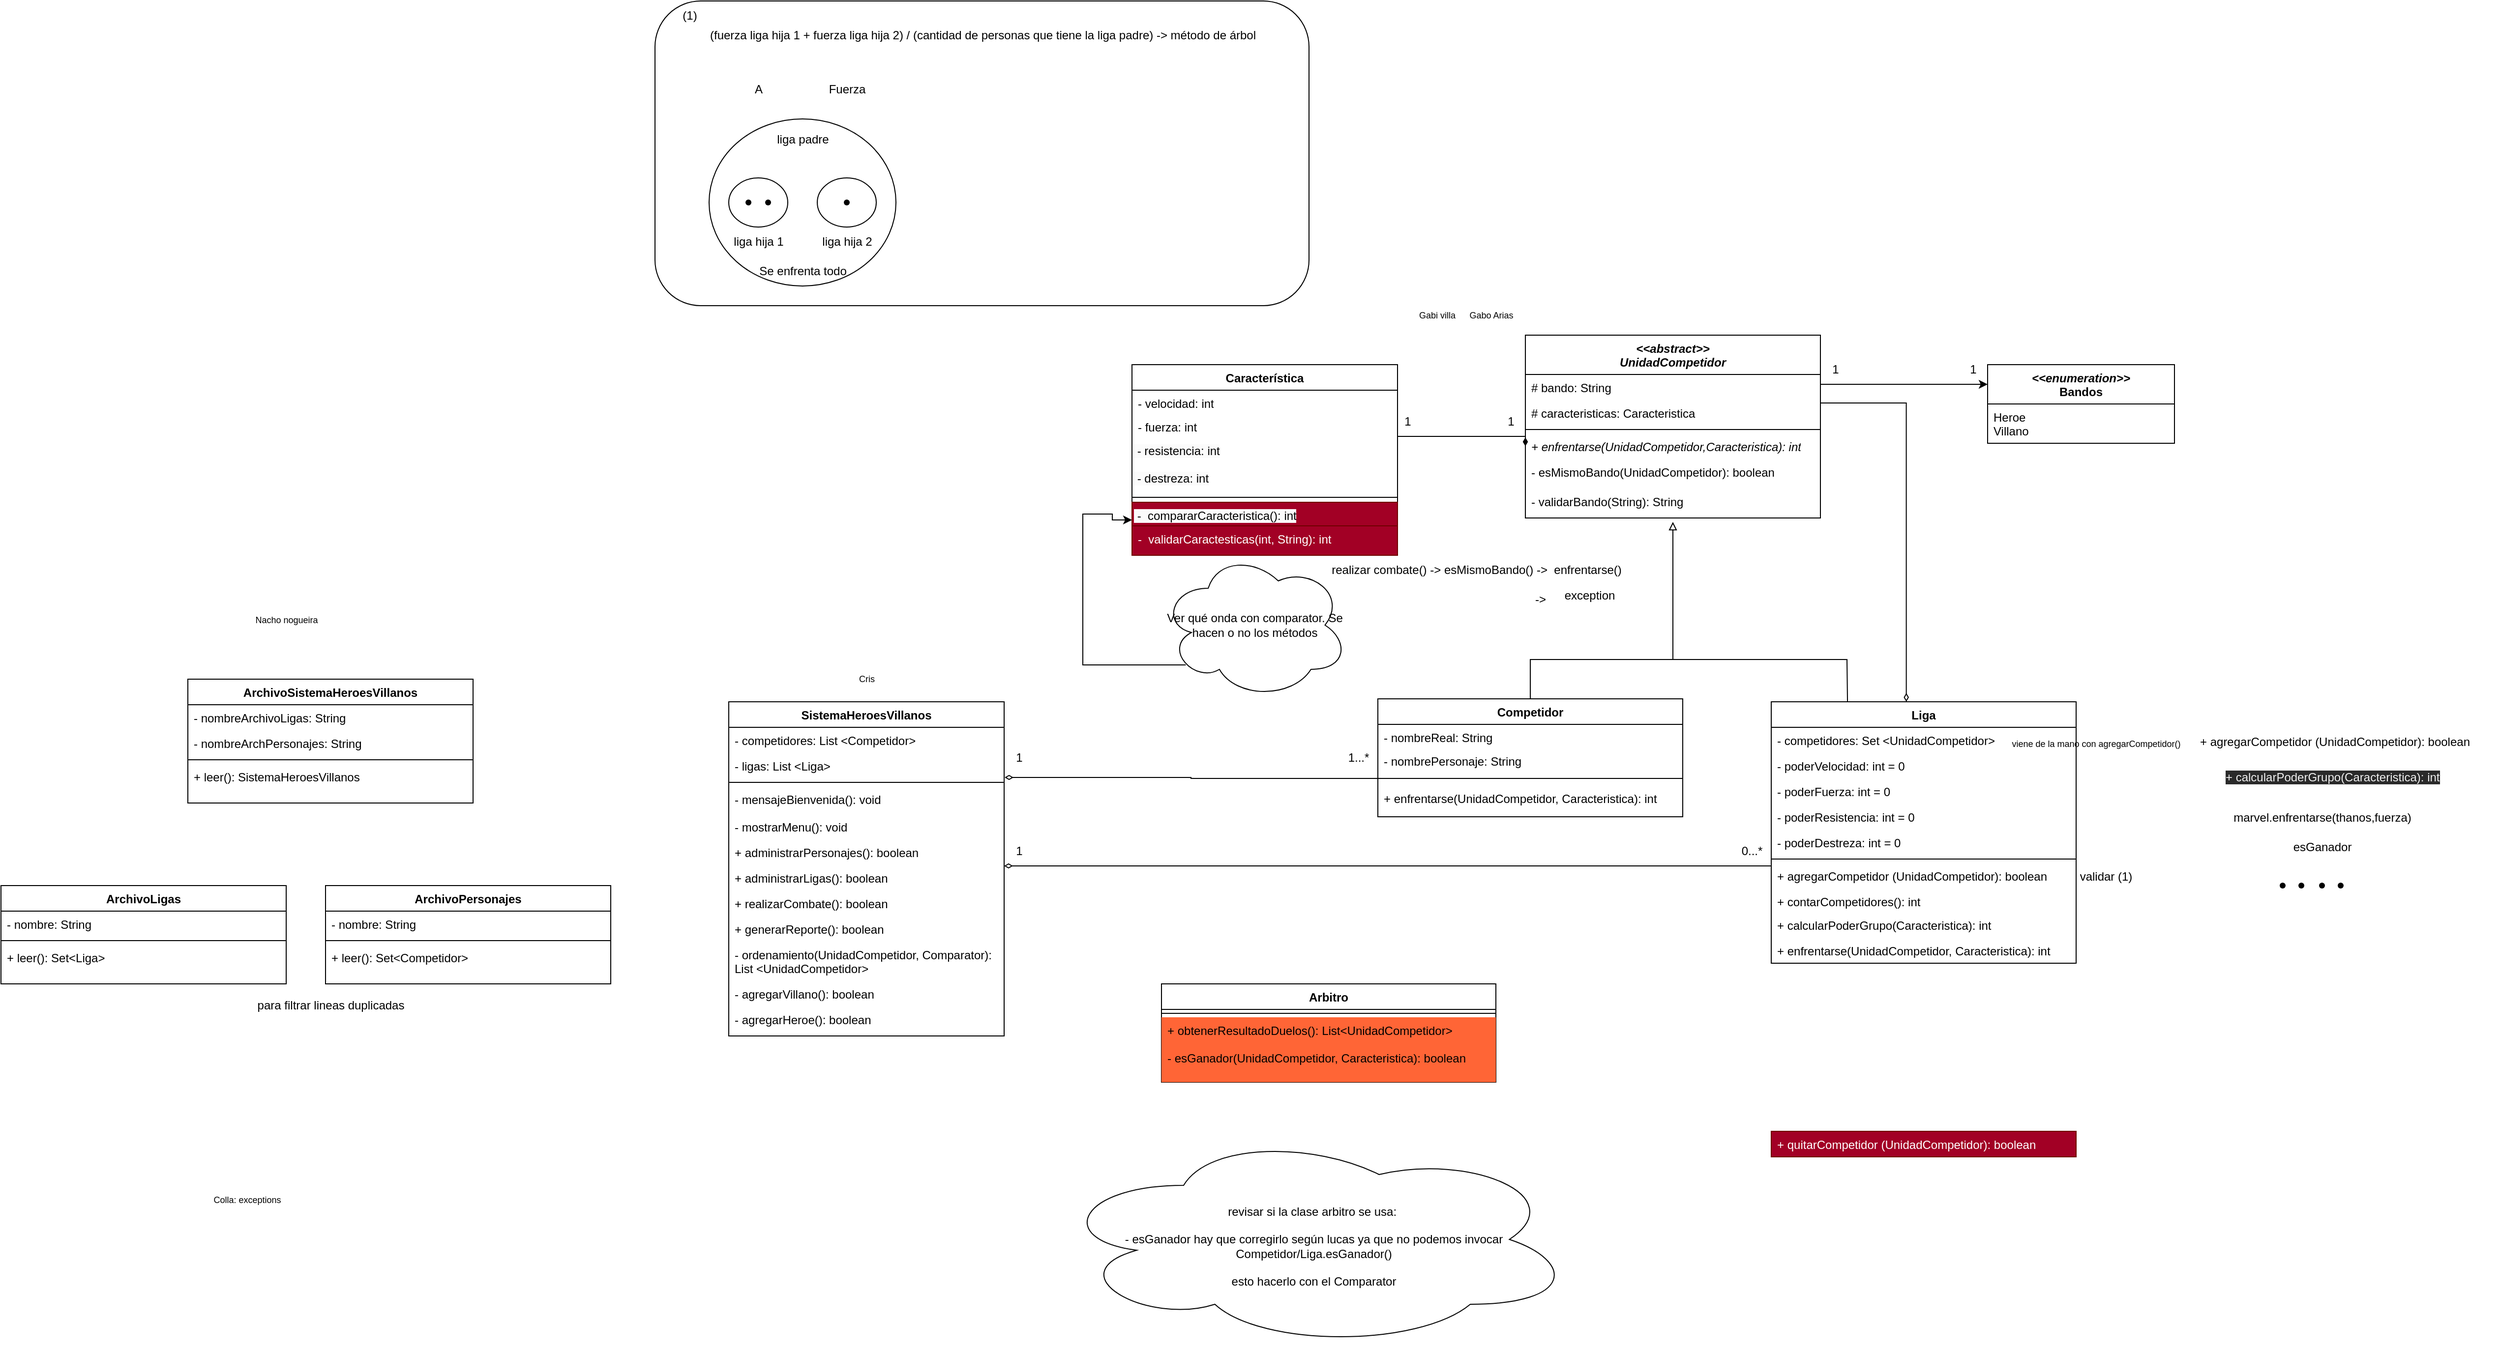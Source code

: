 <mxfile version="22.0.6" type="device">
  <diagram name="Page-1" id="vqeGl7__MS6L4NNuizfv">
    <mxGraphModel dx="4352" dy="1988" grid="1" gridSize="10" guides="1" tooltips="1" connect="1" arrows="1" fold="1" page="1" pageScale="1" pageWidth="850" pageHeight="1100" math="0" shadow="0">
      <root>
        <mxCell id="0" />
        <mxCell id="1" parent="0" />
        <mxCell id="6iUq0RLo29yA2gXEmjWx-30" value="" style="rounded=1;whiteSpace=wrap;html=1;" parent="1" vertex="1">
          <mxGeometry x="-675" y="-390" width="665" height="310" as="geometry" />
        </mxCell>
        <mxCell id="stxOI4bzDLG80uCZGU0x-5" value="&lt;i&gt;&amp;lt;&amp;lt;abstract&amp;gt;&amp;gt;&lt;br&gt;UnidadCompetidor&lt;/i&gt;" style="swimlane;fontStyle=1;align=center;verticalAlign=top;childLayout=stackLayout;horizontal=1;startSize=40;horizontalStack=0;resizeParent=1;resizeParentMax=0;resizeLast=0;collapsible=1;marginBottom=0;whiteSpace=wrap;html=1;" parent="1" vertex="1">
          <mxGeometry x="210" y="-50" width="300" height="186" as="geometry" />
        </mxCell>
        <mxCell id="AcUW_i01gj4ODNEYfbEC-1" value="# bando: String" style="text;strokeColor=none;fillColor=none;align=left;verticalAlign=top;spacingLeft=4;spacingRight=4;overflow=hidden;rotatable=0;points=[[0,0.5],[1,0.5]];portConstraint=eastwest;whiteSpace=wrap;html=1;" vertex="1" parent="stxOI4bzDLG80uCZGU0x-5">
          <mxGeometry y="40" width="300" height="26" as="geometry" />
        </mxCell>
        <mxCell id="llh7_zKv0ECWSXMCoc-f-8" value="# caracteristicas: Caracteristica" style="text;strokeColor=none;fillColor=none;align=left;verticalAlign=top;spacingLeft=4;spacingRight=4;overflow=hidden;rotatable=0;points=[[0,0.5],[1,0.5]];portConstraint=eastwest;whiteSpace=wrap;html=1;" parent="stxOI4bzDLG80uCZGU0x-5" vertex="1">
          <mxGeometry y="66" width="300" height="26" as="geometry" />
        </mxCell>
        <mxCell id="stxOI4bzDLG80uCZGU0x-8" value="" style="line;strokeWidth=1;fillColor=none;align=left;verticalAlign=middle;spacingTop=-1;spacingLeft=3;spacingRight=3;rotatable=0;labelPosition=right;points=[];portConstraint=eastwest;strokeColor=inherit;" parent="stxOI4bzDLG80uCZGU0x-5" vertex="1">
          <mxGeometry y="92" width="300" height="8" as="geometry" />
        </mxCell>
        <mxCell id="stxOI4bzDLG80uCZGU0x-10" value="&lt;i&gt;+ enfrentarse(UnidadCompetidor,Caracteristica): int&lt;/i&gt;" style="text;strokeColor=none;fillColor=none;align=left;verticalAlign=top;spacingLeft=4;spacingRight=4;overflow=hidden;rotatable=0;points=[[0,0.5],[1,0.5]];portConstraint=eastwest;whiteSpace=wrap;html=1;" parent="stxOI4bzDLG80uCZGU0x-5" vertex="1">
          <mxGeometry y="100" width="300" height="26" as="geometry" />
        </mxCell>
        <mxCell id="llh7_zKv0ECWSXMCoc-f-4" value="- esMismoBando(UnidadCompetidor): boolean" style="text;strokeColor=none;fillColor=none;align=left;verticalAlign=top;spacingLeft=4;spacingRight=4;overflow=hidden;rotatable=0;points=[[0,0.5],[1,0.5]];portConstraint=eastwest;whiteSpace=wrap;html=1;" parent="stxOI4bzDLG80uCZGU0x-5" vertex="1">
          <mxGeometry y="126" width="300" height="30" as="geometry" />
        </mxCell>
        <mxCell id="AcUW_i01gj4ODNEYfbEC-2" value="- validarBando(String): String" style="text;strokeColor=none;fillColor=none;align=left;verticalAlign=top;spacingLeft=4;spacingRight=4;overflow=hidden;rotatable=0;points=[[0,0.5],[1,0.5]];portConstraint=eastwest;whiteSpace=wrap;html=1;" vertex="1" parent="stxOI4bzDLG80uCZGU0x-5">
          <mxGeometry y="156" width="300" height="30" as="geometry" />
        </mxCell>
        <mxCell id="stxOI4bzDLG80uCZGU0x-12" style="edgeStyle=orthogonalEdgeStyle;rounded=0;orthogonalLoop=1;jettySize=auto;html=1;entryX=1;entryY=0.5;entryDx=0;entryDy=0;endArrow=none;endFill=0;startArrow=diamondThin;startFill=0;exitX=0.443;exitY=0;exitDx=0;exitDy=0;exitPerimeter=0;" parent="1" source="stxOI4bzDLG80uCZGU0x-13" edge="1">
          <mxGeometry relative="1" as="geometry">
            <mxPoint x="530.034" y="437.1" as="sourcePoint" />
            <mxPoint x="510" y="19.0" as="targetPoint" />
            <Array as="points">
              <mxPoint x="597" y="19" />
            </Array>
          </mxGeometry>
        </mxCell>
        <mxCell id="stxOI4bzDLG80uCZGU0x-13" value="Liga" style="swimlane;fontStyle=1;align=center;verticalAlign=top;childLayout=stackLayout;horizontal=1;startSize=26;horizontalStack=0;resizeParent=1;resizeParentMax=0;resizeLast=0;collapsible=1;marginBottom=0;whiteSpace=wrap;html=1;" parent="1" vertex="1">
          <mxGeometry x="460" y="323" width="310" height="266" as="geometry" />
        </mxCell>
        <mxCell id="stxOI4bzDLG80uCZGU0x-14" value="- competidores: Set &amp;lt;UnidadCompetidor&amp;gt;&amp;nbsp;" style="text;strokeColor=none;fillColor=none;align=left;verticalAlign=top;spacingLeft=4;spacingRight=4;overflow=hidden;rotatable=0;points=[[0,0.5],[1,0.5]];portConstraint=eastwest;whiteSpace=wrap;html=1;" parent="stxOI4bzDLG80uCZGU0x-13" vertex="1">
          <mxGeometry y="26" width="310" height="26" as="geometry" />
        </mxCell>
        <mxCell id="stxOI4bzDLG80uCZGU0x-55" value="- poderVelocidad: int = 0" style="text;strokeColor=none;fillColor=none;align=left;verticalAlign=top;spacingLeft=4;spacingRight=4;overflow=hidden;rotatable=0;points=[[0,0.5],[1,0.5]];portConstraint=eastwest;whiteSpace=wrap;html=1;" parent="stxOI4bzDLG80uCZGU0x-13" vertex="1">
          <mxGeometry y="52" width="310" height="26" as="geometry" />
        </mxCell>
        <mxCell id="b7jHJYOFLMWEE6eawsv5-14" value="- poderFuerza: int = 0" style="text;strokeColor=none;fillColor=none;align=left;verticalAlign=top;spacingLeft=4;spacingRight=4;overflow=hidden;rotatable=0;points=[[0,0.5],[1,0.5]];portConstraint=eastwest;whiteSpace=wrap;html=1;" parent="stxOI4bzDLG80uCZGU0x-13" vertex="1">
          <mxGeometry y="78" width="310" height="26" as="geometry" />
        </mxCell>
        <mxCell id="b7jHJYOFLMWEE6eawsv5-15" value="- poderResistencia: int = 0" style="text;strokeColor=none;fillColor=none;align=left;verticalAlign=top;spacingLeft=4;spacingRight=4;overflow=hidden;rotatable=0;points=[[0,0.5],[1,0.5]];portConstraint=eastwest;whiteSpace=wrap;html=1;" parent="stxOI4bzDLG80uCZGU0x-13" vertex="1">
          <mxGeometry y="104" width="310" height="26" as="geometry" />
        </mxCell>
        <mxCell id="b7jHJYOFLMWEE6eawsv5-16" value="- poderDestreza: int = 0" style="text;strokeColor=none;fillColor=none;align=left;verticalAlign=top;spacingLeft=4;spacingRight=4;overflow=hidden;rotatable=0;points=[[0,0.5],[1,0.5]];portConstraint=eastwest;whiteSpace=wrap;html=1;" parent="stxOI4bzDLG80uCZGU0x-13" vertex="1">
          <mxGeometry y="130" width="310" height="26" as="geometry" />
        </mxCell>
        <mxCell id="stxOI4bzDLG80uCZGU0x-15" value="" style="line;strokeWidth=1;fillColor=none;align=left;verticalAlign=middle;spacingTop=-1;spacingLeft=3;spacingRight=3;rotatable=0;labelPosition=right;points=[];portConstraint=eastwest;strokeColor=inherit;" parent="stxOI4bzDLG80uCZGU0x-13" vertex="1">
          <mxGeometry y="156" width="310" height="8" as="geometry" />
        </mxCell>
        <mxCell id="b7jHJYOFLMWEE6eawsv5-22" value="+ agregarCompetidor (UnidadCompetidor): boolean" style="text;strokeColor=none;fillColor=none;align=left;verticalAlign=top;spacingLeft=4;spacingRight=4;overflow=hidden;rotatable=0;points=[[0,0.5],[1,0.5]];portConstraint=eastwest;whiteSpace=wrap;html=1;" parent="stxOI4bzDLG80uCZGU0x-13" vertex="1">
          <mxGeometry y="164" width="310" height="26" as="geometry" />
        </mxCell>
        <mxCell id="6iUq0RLo29yA2gXEmjWx-31" value="+ contarCompetidores(): int" style="text;strokeColor=none;fillColor=none;align=left;verticalAlign=top;spacingLeft=4;spacingRight=4;overflow=hidden;rotatable=0;points=[[0,0.5],[1,0.5]];portConstraint=eastwest;whiteSpace=wrap;html=1;" parent="stxOI4bzDLG80uCZGU0x-13" vertex="1">
          <mxGeometry y="190" width="310" height="24" as="geometry" />
        </mxCell>
        <mxCell id="stxOI4bzDLG80uCZGU0x-54" value="+ calcularPoderGrupo(Caracteristica): int" style="text;strokeColor=none;fillColor=none;align=left;verticalAlign=top;spacingLeft=4;spacingRight=4;overflow=hidden;rotatable=0;points=[[0,0.5],[1,0.5]];portConstraint=eastwest;whiteSpace=wrap;html=1;" parent="stxOI4bzDLG80uCZGU0x-13" vertex="1">
          <mxGeometry y="214" width="310" height="26" as="geometry" />
        </mxCell>
        <mxCell id="stxOI4bzDLG80uCZGU0x-16" value="+ enfrentarse(UnidadCompetidor, Caracteristica): int" style="text;strokeColor=none;fillColor=none;align=left;verticalAlign=top;spacingLeft=4;spacingRight=4;overflow=hidden;rotatable=0;points=[[0,0.5],[1,0.5]];portConstraint=eastwest;whiteSpace=wrap;html=1;" parent="stxOI4bzDLG80uCZGU0x-13" vertex="1">
          <mxGeometry y="240" width="310" height="26" as="geometry" />
        </mxCell>
        <mxCell id="b7jHJYOFLMWEE6eawsv5-19" style="edgeStyle=orthogonalEdgeStyle;rounded=0;orthogonalLoop=1;jettySize=auto;html=1;endArrow=none;endFill=0;" parent="1" source="stxOI4bzDLG80uCZGU0x-29" edge="1">
          <mxGeometry relative="1" as="geometry">
            <mxPoint x="360" y="280" as="targetPoint" />
            <Array as="points">
              <mxPoint x="215" y="280" />
            </Array>
          </mxGeometry>
        </mxCell>
        <mxCell id="stxOI4bzDLG80uCZGU0x-29" value="Competidor" style="swimlane;fontStyle=1;align=center;verticalAlign=top;childLayout=stackLayout;horizontal=1;startSize=26;horizontalStack=0;resizeParent=1;resizeParentMax=0;resizeLast=0;collapsible=1;marginBottom=0;whiteSpace=wrap;html=1;" parent="1" vertex="1">
          <mxGeometry x="60" y="320" width="310" height="120" as="geometry" />
        </mxCell>
        <mxCell id="stxOI4bzDLG80uCZGU0x-6" value="- nombreReal: String" style="text;strokeColor=none;fillColor=none;align=left;verticalAlign=top;spacingLeft=4;spacingRight=4;overflow=hidden;rotatable=0;points=[[0,0.5],[1,0.5]];portConstraint=eastwest;whiteSpace=wrap;html=1;" parent="stxOI4bzDLG80uCZGU0x-29" vertex="1">
          <mxGeometry y="26" width="310" height="24" as="geometry" />
        </mxCell>
        <mxCell id="b7jHJYOFLMWEE6eawsv5-17" value="- nombrePersonaje: String" style="text;strokeColor=none;fillColor=none;align=left;verticalAlign=top;spacingLeft=4;spacingRight=4;overflow=hidden;rotatable=0;points=[[0,0.5],[1,0.5]];portConstraint=eastwest;whiteSpace=wrap;html=1;" parent="stxOI4bzDLG80uCZGU0x-29" vertex="1">
          <mxGeometry y="50" width="310" height="24" as="geometry" />
        </mxCell>
        <mxCell id="stxOI4bzDLG80uCZGU0x-31" value="" style="line;strokeWidth=1;fillColor=none;align=left;verticalAlign=middle;spacingTop=-1;spacingLeft=3;spacingRight=3;rotatable=0;labelPosition=right;points=[];portConstraint=eastwest;strokeColor=inherit;" parent="stxOI4bzDLG80uCZGU0x-29" vertex="1">
          <mxGeometry y="74" width="310" height="14" as="geometry" />
        </mxCell>
        <mxCell id="stxOI4bzDLG80uCZGU0x-32" value="+ enfrentarse(UnidadCompetidor, Caracteristica): int" style="text;strokeColor=none;fillColor=none;align=left;verticalAlign=top;spacingLeft=4;spacingRight=4;overflow=hidden;rotatable=0;points=[[0,0.5],[1,0.5]];portConstraint=eastwest;whiteSpace=wrap;html=1;" parent="stxOI4bzDLG80uCZGU0x-29" vertex="1">
          <mxGeometry y="88" width="310" height="32" as="geometry" />
        </mxCell>
        <mxCell id="stxOI4bzDLG80uCZGU0x-33" style="edgeStyle=orthogonalEdgeStyle;rounded=0;orthogonalLoop=1;jettySize=auto;html=1;endArrow=block;endFill=0;exitX=0.25;exitY=0;exitDx=0;exitDy=0;" parent="1" source="stxOI4bzDLG80uCZGU0x-13" edge="1">
          <mxGeometry relative="1" as="geometry">
            <mxPoint x="485" y="319.01" as="sourcePoint" />
            <mxPoint x="360" y="140" as="targetPoint" />
            <Array as="points">
              <mxPoint x="537" y="320" />
              <mxPoint x="537" y="280" />
              <mxPoint x="359" y="280" />
            </Array>
          </mxGeometry>
        </mxCell>
        <mxCell id="stxOI4bzDLG80uCZGU0x-60" style="edgeStyle=orthogonalEdgeStyle;rounded=0;orthogonalLoop=1;jettySize=auto;html=1;endArrow=diamondThin;endFill=1;exitX=1;exitY=0;exitDx=0;exitDy=0;entryX=0;entryY=0.5;entryDx=0;entryDy=0;" parent="1" source="llh7_zKv0ECWSXMCoc-f-53" target="stxOI4bzDLG80uCZGU0x-10" edge="1">
          <mxGeometry relative="1" as="geometry">
            <mxPoint x="210" y="100" as="targetPoint" />
            <Array as="points">
              <mxPoint x="80" y="53" />
            </Array>
          </mxGeometry>
        </mxCell>
        <mxCell id="stxOI4bzDLG80uCZGU0x-56" value="Característica" style="swimlane;fontStyle=1;align=center;verticalAlign=top;childLayout=stackLayout;horizontal=1;startSize=26;horizontalStack=0;resizeParent=1;resizeParentMax=0;resizeLast=0;collapsible=1;marginBottom=0;whiteSpace=wrap;html=1;" parent="1" vertex="1">
          <mxGeometry x="-190" y="-20" width="270" height="194" as="geometry" />
        </mxCell>
        <mxCell id="llh7_zKv0ECWSXMCoc-f-51" value="&lt;div&gt;- velocidad: int&lt;br&gt;&lt;/div&gt;" style="text;strokeColor=none;fillColor=none;align=left;verticalAlign=top;spacingLeft=4;spacingRight=4;overflow=hidden;rotatable=0;points=[[0,0.5],[1,0.5]];portConstraint=eastwest;whiteSpace=wrap;html=1;" parent="stxOI4bzDLG80uCZGU0x-56" vertex="1">
          <mxGeometry y="26" width="270" height="24" as="geometry" />
        </mxCell>
        <mxCell id="llh7_zKv0ECWSXMCoc-f-52" value="&lt;div&gt;- fuerza: int&lt;br&gt;&lt;/div&gt;" style="text;strokeColor=none;fillColor=none;align=left;verticalAlign=top;spacingLeft=4;spacingRight=4;overflow=hidden;rotatable=0;points=[[0,0.5],[1,0.5]];portConstraint=eastwest;whiteSpace=wrap;html=1;" parent="stxOI4bzDLG80uCZGU0x-56" vertex="1">
          <mxGeometry y="50" width="270" height="24" as="geometry" />
        </mxCell>
        <mxCell id="llh7_zKv0ECWSXMCoc-f-53" value="&lt;span style=&quot;color: rgb(0, 0, 0); font-family: Helvetica; font-size: 12px; font-style: normal; font-variant-ligatures: normal; font-variant-caps: normal; font-weight: 400; letter-spacing: normal; orphans: 2; text-align: left; text-indent: 0px; text-transform: none; widows: 2; word-spacing: 0px; -webkit-text-stroke-width: 0px; background-color: rgb(251, 251, 251); text-decoration-thickness: initial; text-decoration-style: initial; text-decoration-color: initial; float: none; display: inline !important;&quot;&gt;&amp;nbsp;- resistencia: int&lt;/span&gt;" style="text;whiteSpace=wrap;html=1;" parent="stxOI4bzDLG80uCZGU0x-56" vertex="1">
          <mxGeometry y="74" width="270" height="28" as="geometry" />
        </mxCell>
        <mxCell id="llh7_zKv0ECWSXMCoc-f-54" value="&lt;span style=&quot;color: rgb(0, 0, 0); font-family: Helvetica; font-size: 12px; font-style: normal; font-variant-ligatures: normal; font-variant-caps: normal; font-weight: 400; letter-spacing: normal; orphans: 2; text-align: left; text-indent: 0px; text-transform: none; widows: 2; word-spacing: 0px; -webkit-text-stroke-width: 0px; background-color: rgb(251, 251, 251); text-decoration-thickness: initial; text-decoration-style: initial; text-decoration-color: initial; float: none; display: inline !important;&quot;&gt;&amp;nbsp;- destreza: int&lt;/span&gt;" style="text;whiteSpace=wrap;html=1;" parent="stxOI4bzDLG80uCZGU0x-56" vertex="1">
          <mxGeometry y="102" width="270" height="28" as="geometry" />
        </mxCell>
        <mxCell id="stxOI4bzDLG80uCZGU0x-58" value="" style="line;strokeWidth=1;fillColor=none;align=left;verticalAlign=middle;spacingTop=-1;spacingLeft=3;spacingRight=3;rotatable=0;labelPosition=right;points=[];portConstraint=eastwest;strokeColor=inherit;" parent="stxOI4bzDLG80uCZGU0x-56" vertex="1">
          <mxGeometry y="130" width="270" height="10" as="geometry" />
        </mxCell>
        <mxCell id="llh7_zKv0ECWSXMCoc-f-57" value="&lt;span style=&quot;color: rgb(0, 0, 0); font-family: Helvetica; font-size: 12px; font-style: normal; font-variant-ligatures: normal; font-variant-caps: normal; font-weight: 400; letter-spacing: normal; orphans: 2; text-align: left; text-indent: 0px; text-transform: none; widows: 2; word-spacing: 0px; -webkit-text-stroke-width: 0px; background-color: rgb(251, 251, 251); text-decoration-thickness: initial; text-decoration-style: initial; text-decoration-color: initial; float: none; display: inline !important;&quot;&gt;&amp;nbsp;-&amp;nbsp; compararCaracteristica(): int&lt;/span&gt;" style="text;whiteSpace=wrap;html=1;fillColor=#a20025;fontColor=#ffffff;strokeColor=#6F0000;" parent="stxOI4bzDLG80uCZGU0x-56" vertex="1">
          <mxGeometry y="140" width="270" height="24" as="geometry" />
        </mxCell>
        <mxCell id="llh7_zKv0ECWSXMCoc-f-47" value="-&amp;nbsp; validarCaractesticas(int, String): int" style="text;strokeColor=#6F0000;fillColor=#a20025;align=left;verticalAlign=top;spacingLeft=4;spacingRight=4;overflow=hidden;rotatable=0;points=[[0,0.5],[1,0.5]];portConstraint=eastwest;whiteSpace=wrap;html=1;fontColor=#ffffff;" parent="stxOI4bzDLG80uCZGU0x-56" vertex="1">
          <mxGeometry y="164" width="270" height="30" as="geometry" />
        </mxCell>
        <mxCell id="H1fsQ4VHug_uVCeDuns9-3" style="edgeStyle=orthogonalEdgeStyle;rounded=0;orthogonalLoop=1;jettySize=auto;html=1;startArrow=diamondThin;startFill=0;endArrow=none;endFill=0;exitX=1.002;exitY=0.961;exitDx=0;exitDy=0;exitPerimeter=0;" parent="1" source="H1fsQ4VHug_uVCeDuns9-2" edge="1">
          <mxGeometry relative="1" as="geometry">
            <mxPoint x="60" y="400" as="targetPoint" />
            <Array as="points">
              <mxPoint x="-130" y="400" />
              <mxPoint x="60" y="401" />
            </Array>
          </mxGeometry>
        </mxCell>
        <mxCell id="H1fsQ4VHug_uVCeDuns9-5" style="edgeStyle=orthogonalEdgeStyle;rounded=0;orthogonalLoop=1;jettySize=auto;html=1;entryX=0;entryY=0.5;entryDx=0;entryDy=0;endArrow=none;endFill=0;startArrow=diamondThin;startFill=0;" parent="1" source="stxOI4bzDLG80uCZGU0x-63" target="stxOI4bzDLG80uCZGU0x-54" edge="1">
          <mxGeometry relative="1" as="geometry">
            <Array as="points">
              <mxPoint x="460" y="490" />
            </Array>
          </mxGeometry>
        </mxCell>
        <mxCell id="stxOI4bzDLG80uCZGU0x-63" value="SistemaHeroesVillanos" style="swimlane;fontStyle=1;align=center;verticalAlign=top;childLayout=stackLayout;horizontal=1;startSize=26;horizontalStack=0;resizeParent=1;resizeParentMax=0;resizeLast=0;collapsible=1;marginBottom=0;whiteSpace=wrap;html=1;" parent="1" vertex="1">
          <mxGeometry x="-600" y="323" width="280" height="340" as="geometry" />
        </mxCell>
        <mxCell id="stxOI4bzDLG80uCZGU0x-69" value="- competidores: List &amp;lt;Competidor&amp;gt;" style="text;strokeColor=none;fillColor=none;align=left;verticalAlign=top;spacingLeft=4;spacingRight=4;overflow=hidden;rotatable=0;points=[[0,0.5],[1,0.5]];portConstraint=eastwest;whiteSpace=wrap;html=1;" parent="stxOI4bzDLG80uCZGU0x-63" vertex="1">
          <mxGeometry y="26" width="280" height="26" as="geometry" />
        </mxCell>
        <mxCell id="H1fsQ4VHug_uVCeDuns9-2" value="- ligas: List &amp;lt;Liga&amp;gt;" style="text;strokeColor=none;fillColor=none;align=left;verticalAlign=top;spacingLeft=4;spacingRight=4;overflow=hidden;rotatable=0;points=[[0,0.5],[1,0.5]];portConstraint=eastwest;whiteSpace=wrap;html=1;" parent="stxOI4bzDLG80uCZGU0x-63" vertex="1">
          <mxGeometry y="52" width="280" height="26" as="geometry" />
        </mxCell>
        <mxCell id="stxOI4bzDLG80uCZGU0x-70" value="" style="line;strokeWidth=1;fillColor=none;align=left;verticalAlign=middle;spacingTop=-1;spacingLeft=3;spacingRight=3;rotatable=0;labelPosition=right;points=[];portConstraint=eastwest;strokeColor=inherit;" parent="stxOI4bzDLG80uCZGU0x-63" vertex="1">
          <mxGeometry y="78" width="280" height="8" as="geometry" />
        </mxCell>
        <mxCell id="stxOI4bzDLG80uCZGU0x-72" value="- mensajeBienvenida(): void" style="text;strokeColor=none;fillColor=none;align=left;verticalAlign=top;spacingLeft=4;spacingRight=4;overflow=hidden;rotatable=0;points=[[0,0.5],[1,0.5]];portConstraint=eastwest;whiteSpace=wrap;html=1;" parent="stxOI4bzDLG80uCZGU0x-63" vertex="1">
          <mxGeometry y="86" width="280" height="28" as="geometry" />
        </mxCell>
        <mxCell id="stxOI4bzDLG80uCZGU0x-71" value="- mostrarMenu(): void" style="text;strokeColor=none;fillColor=none;align=left;verticalAlign=top;spacingLeft=4;spacingRight=4;overflow=hidden;rotatable=0;points=[[0,0.5],[1,0.5]];portConstraint=eastwest;whiteSpace=wrap;html=1;" parent="stxOI4bzDLG80uCZGU0x-63" vertex="1">
          <mxGeometry y="114" width="280" height="26" as="geometry" />
        </mxCell>
        <mxCell id="stxOI4bzDLG80uCZGU0x-74" value="+ administrarPersonajes(): boolean" style="text;strokeColor=none;fillColor=none;align=left;verticalAlign=top;spacingLeft=4;spacingRight=4;overflow=hidden;rotatable=0;points=[[0,0.5],[1,0.5]];portConstraint=eastwest;whiteSpace=wrap;html=1;" parent="stxOI4bzDLG80uCZGU0x-63" vertex="1">
          <mxGeometry y="140" width="280" height="26" as="geometry" />
        </mxCell>
        <mxCell id="stxOI4bzDLG80uCZGU0x-75" value="+ administrarLigas(): boolean" style="text;strokeColor=none;fillColor=none;align=left;verticalAlign=top;spacingLeft=4;spacingRight=4;overflow=hidden;rotatable=0;points=[[0,0.5],[1,0.5]];portConstraint=eastwest;whiteSpace=wrap;html=1;" parent="stxOI4bzDLG80uCZGU0x-63" vertex="1">
          <mxGeometry y="166" width="280" height="26" as="geometry" />
        </mxCell>
        <mxCell id="stxOI4bzDLG80uCZGU0x-76" value="+ realizarCombate(): boolean" style="text;strokeColor=none;fillColor=none;align=left;verticalAlign=top;spacingLeft=4;spacingRight=4;overflow=hidden;rotatable=0;points=[[0,0.5],[1,0.5]];portConstraint=eastwest;whiteSpace=wrap;html=1;" parent="stxOI4bzDLG80uCZGU0x-63" vertex="1">
          <mxGeometry y="192" width="280" height="26" as="geometry" />
        </mxCell>
        <mxCell id="stxOI4bzDLG80uCZGU0x-73" value="+ generarReporte(): boolean" style="text;strokeColor=none;fillColor=none;align=left;verticalAlign=top;spacingLeft=4;spacingRight=4;overflow=hidden;rotatable=0;points=[[0,0.5],[1,0.5]];portConstraint=eastwest;whiteSpace=wrap;html=1;" parent="stxOI4bzDLG80uCZGU0x-63" vertex="1">
          <mxGeometry y="218" width="280" height="26" as="geometry" />
        </mxCell>
        <mxCell id="H1fsQ4VHug_uVCeDuns9-10" value="- ordenamiento(UnidadCompetidor, Comparator): List &amp;lt;UnidadCompetidor&amp;gt;" style="text;strokeColor=none;fillColor=none;align=left;verticalAlign=top;spacingLeft=4;spacingRight=4;overflow=hidden;rotatable=0;points=[[0,0.5],[1,0.5]];portConstraint=eastwest;whiteSpace=wrap;html=1;" parent="stxOI4bzDLG80uCZGU0x-63" vertex="1">
          <mxGeometry y="244" width="280" height="40" as="geometry" />
        </mxCell>
        <mxCell id="6iUq0RLo29yA2gXEmjWx-45" value="- agregarVillano(): boolean" style="text;strokeColor=none;fillColor=none;align=left;verticalAlign=top;spacingLeft=4;spacingRight=4;overflow=hidden;rotatable=0;points=[[0,0.5],[1,0.5]];portConstraint=eastwest;whiteSpace=wrap;html=1;" parent="stxOI4bzDLG80uCZGU0x-63" vertex="1">
          <mxGeometry y="284" width="280" height="26" as="geometry" />
        </mxCell>
        <mxCell id="6iUq0RLo29yA2gXEmjWx-5" value="- agregarHeroe(): boolean" style="text;strokeColor=none;fillColor=none;align=left;verticalAlign=top;spacingLeft=4;spacingRight=4;overflow=hidden;rotatable=0;points=[[0,0.5],[1,0.5]];portConstraint=eastwest;whiteSpace=wrap;html=1;" parent="stxOI4bzDLG80uCZGU0x-63" vertex="1">
          <mxGeometry y="310" width="280" height="30" as="geometry" />
        </mxCell>
        <mxCell id="H1fsQ4VHug_uVCeDuns9-6" value="Arbitro" style="swimlane;fontStyle=1;align=center;verticalAlign=top;childLayout=stackLayout;horizontal=1;startSize=26;horizontalStack=0;resizeParent=1;resizeParentMax=0;resizeLast=0;collapsible=1;marginBottom=0;whiteSpace=wrap;html=1;fillColor=none;" parent="1" vertex="1">
          <mxGeometry x="-160" y="610" width="340" height="100" as="geometry" />
        </mxCell>
        <mxCell id="H1fsQ4VHug_uVCeDuns9-9" value="" style="line;strokeWidth=1;fillColor=none;align=left;verticalAlign=middle;spacingTop=-1;spacingLeft=3;spacingRight=3;rotatable=0;labelPosition=right;points=[];portConstraint=eastwest;strokeColor=inherit;" parent="H1fsQ4VHug_uVCeDuns9-6" vertex="1">
          <mxGeometry y="26" width="340" height="8" as="geometry" />
        </mxCell>
        <mxCell id="tYWx_msfVDKdeJvFBhLB-1" value="+ obtenerResultadoDuelos(): List&amp;lt;UnidadCompetidor&amp;gt;" style="text;fillColor=#FF6536;align=left;verticalAlign=top;spacingLeft=4;spacingRight=4;overflow=hidden;rotatable=0;points=[[0,0.5],[1,0.5]];portConstraint=eastwest;whiteSpace=wrap;html=1;" parent="H1fsQ4VHug_uVCeDuns9-6" vertex="1">
          <mxGeometry y="34" width="340" height="28" as="geometry" />
        </mxCell>
        <mxCell id="H1fsQ4VHug_uVCeDuns9-40" value="- esGanador(UnidadCompetidor, Caracteristica): boolean" style="text;strokeColor=none;fillColor=#FF6536;align=left;verticalAlign=top;spacingLeft=4;spacingRight=4;overflow=hidden;rotatable=0;points=[[0,0.5],[1,0.5]];portConstraint=eastwest;whiteSpace=wrap;html=1;" parent="H1fsQ4VHug_uVCeDuns9-6" vertex="1">
          <mxGeometry y="62" width="340" height="38" as="geometry" />
        </mxCell>
        <mxCell id="H1fsQ4VHug_uVCeDuns9-22" value="ArchivoLigas" style="swimlane;fontStyle=1;align=center;verticalAlign=top;childLayout=stackLayout;horizontal=1;startSize=26;horizontalStack=0;resizeParent=1;resizeParentMax=0;resizeLast=0;collapsible=1;marginBottom=0;whiteSpace=wrap;html=1;" parent="1" vertex="1">
          <mxGeometry x="-1340" y="510" width="290" height="100" as="geometry" />
        </mxCell>
        <mxCell id="H1fsQ4VHug_uVCeDuns9-23" value="- nombre: String" style="text;strokeColor=none;fillColor=none;align=left;verticalAlign=top;spacingLeft=4;spacingRight=4;overflow=hidden;rotatable=0;points=[[0,0.5],[1,0.5]];portConstraint=eastwest;whiteSpace=wrap;html=1;" parent="H1fsQ4VHug_uVCeDuns9-22" vertex="1">
          <mxGeometry y="26" width="290" height="26" as="geometry" />
        </mxCell>
        <mxCell id="H1fsQ4VHug_uVCeDuns9-24" value="" style="line;strokeWidth=1;fillColor=none;align=left;verticalAlign=middle;spacingTop=-1;spacingLeft=3;spacingRight=3;rotatable=0;labelPosition=right;points=[];portConstraint=eastwest;strokeColor=inherit;" parent="H1fsQ4VHug_uVCeDuns9-22" vertex="1">
          <mxGeometry y="52" width="290" height="8" as="geometry" />
        </mxCell>
        <mxCell id="H1fsQ4VHug_uVCeDuns9-25" value="+ leer(): Set&amp;lt;Liga&amp;gt;&amp;nbsp;" style="text;strokeColor=none;fillColor=none;align=left;verticalAlign=top;spacingLeft=4;spacingRight=4;overflow=hidden;rotatable=0;points=[[0,0.5],[1,0.5]];portConstraint=eastwest;whiteSpace=wrap;html=1;" parent="H1fsQ4VHug_uVCeDuns9-22" vertex="1">
          <mxGeometry y="60" width="290" height="40" as="geometry" />
        </mxCell>
        <mxCell id="H1fsQ4VHug_uVCeDuns9-26" value="ArchivoPersonajes" style="swimlane;fontStyle=1;align=center;verticalAlign=top;childLayout=stackLayout;horizontal=1;startSize=26;horizontalStack=0;resizeParent=1;resizeParentMax=0;resizeLast=0;collapsible=1;marginBottom=0;whiteSpace=wrap;html=1;" parent="1" vertex="1">
          <mxGeometry x="-1010" y="510" width="290" height="100" as="geometry" />
        </mxCell>
        <mxCell id="H1fsQ4VHug_uVCeDuns9-27" value="- nombre: String" style="text;strokeColor=none;fillColor=none;align=left;verticalAlign=top;spacingLeft=4;spacingRight=4;overflow=hidden;rotatable=0;points=[[0,0.5],[1,0.5]];portConstraint=eastwest;whiteSpace=wrap;html=1;" parent="H1fsQ4VHug_uVCeDuns9-26" vertex="1">
          <mxGeometry y="26" width="290" height="26" as="geometry" />
        </mxCell>
        <mxCell id="H1fsQ4VHug_uVCeDuns9-28" value="" style="line;strokeWidth=1;fillColor=none;align=left;verticalAlign=middle;spacingTop=-1;spacingLeft=3;spacingRight=3;rotatable=0;labelPosition=right;points=[];portConstraint=eastwest;strokeColor=inherit;" parent="H1fsQ4VHug_uVCeDuns9-26" vertex="1">
          <mxGeometry y="52" width="290" height="8" as="geometry" />
        </mxCell>
        <mxCell id="H1fsQ4VHug_uVCeDuns9-29" value="+ leer(): Set&amp;lt;Competidor&amp;gt;&amp;nbsp;" style="text;strokeColor=none;fillColor=none;align=left;verticalAlign=top;spacingLeft=4;spacingRight=4;overflow=hidden;rotatable=0;points=[[0,0.5],[1,0.5]];portConstraint=eastwest;whiteSpace=wrap;html=1;" parent="H1fsQ4VHug_uVCeDuns9-26" vertex="1">
          <mxGeometry y="60" width="290" height="40" as="geometry" />
        </mxCell>
        <mxCell id="H1fsQ4VHug_uVCeDuns9-30" value="ArchivoSistemaHeroesVillanos" style="swimlane;fontStyle=1;align=center;verticalAlign=top;childLayout=stackLayout;horizontal=1;startSize=26;horizontalStack=0;resizeParent=1;resizeParentMax=0;resizeLast=0;collapsible=1;marginBottom=0;whiteSpace=wrap;html=1;" parent="1" vertex="1">
          <mxGeometry x="-1150" y="300" width="290" height="126" as="geometry" />
        </mxCell>
        <mxCell id="H1fsQ4VHug_uVCeDuns9-31" value="- nombreArchivoLigas: String" style="text;strokeColor=none;fillColor=none;align=left;verticalAlign=top;spacingLeft=4;spacingRight=4;overflow=hidden;rotatable=0;points=[[0,0.5],[1,0.5]];portConstraint=eastwest;whiteSpace=wrap;html=1;" parent="H1fsQ4VHug_uVCeDuns9-30" vertex="1">
          <mxGeometry y="26" width="290" height="26" as="geometry" />
        </mxCell>
        <mxCell id="H1fsQ4VHug_uVCeDuns9-34" value="- nombreArchPersonajes: String" style="text;strokeColor=none;fillColor=none;align=left;verticalAlign=top;spacingLeft=4;spacingRight=4;overflow=hidden;rotatable=0;points=[[0,0.5],[1,0.5]];portConstraint=eastwest;whiteSpace=wrap;html=1;" parent="H1fsQ4VHug_uVCeDuns9-30" vertex="1">
          <mxGeometry y="52" width="290" height="26" as="geometry" />
        </mxCell>
        <mxCell id="H1fsQ4VHug_uVCeDuns9-32" value="" style="line;strokeWidth=1;fillColor=none;align=left;verticalAlign=middle;spacingTop=-1;spacingLeft=3;spacingRight=3;rotatable=0;labelPosition=right;points=[];portConstraint=eastwest;strokeColor=inherit;" parent="H1fsQ4VHug_uVCeDuns9-30" vertex="1">
          <mxGeometry y="78" width="290" height="8" as="geometry" />
        </mxCell>
        <mxCell id="H1fsQ4VHug_uVCeDuns9-33" value="+ leer():&amp;nbsp;SistemaHeroesVillanos" style="text;strokeColor=none;fillColor=none;align=left;verticalAlign=top;spacingLeft=4;spacingRight=4;overflow=hidden;rotatable=0;points=[[0,0.5],[1,0.5]];portConstraint=eastwest;whiteSpace=wrap;html=1;" parent="H1fsQ4VHug_uVCeDuns9-30" vertex="1">
          <mxGeometry y="86" width="290" height="40" as="geometry" />
        </mxCell>
        <mxCell id="b7jHJYOFLMWEE6eawsv5-2" value="&lt;i&gt;&amp;lt;&amp;lt;enumeration&amp;gt;&amp;gt;&lt;br&gt;&lt;/i&gt;Bandos" style="swimlane;fontStyle=1;align=center;verticalAlign=top;childLayout=stackLayout;horizontal=1;startSize=40;horizontalStack=0;resizeParent=1;resizeParentMax=0;resizeLast=0;collapsible=1;marginBottom=0;whiteSpace=wrap;html=1;" parent="1" vertex="1">
          <mxGeometry x="680" y="-20" width="190" height="80" as="geometry" />
        </mxCell>
        <mxCell id="b7jHJYOFLMWEE6eawsv5-3" value="Heroe&lt;br&gt;Villano" style="text;strokeColor=none;fillColor=none;align=left;verticalAlign=top;spacingLeft=4;spacingRight=4;overflow=hidden;rotatable=0;points=[[0,0.5],[1,0.5]];portConstraint=eastwest;whiteSpace=wrap;html=1;" parent="b7jHJYOFLMWEE6eawsv5-2" vertex="1">
          <mxGeometry y="40" width="190" height="40" as="geometry" />
        </mxCell>
        <mxCell id="b7jHJYOFLMWEE6eawsv5-10" style="edgeStyle=orthogonalEdgeStyle;rounded=0;orthogonalLoop=1;jettySize=auto;html=1;entryX=0;entryY=0.25;entryDx=0;entryDy=0;entryPerimeter=0;" parent="1" source="stxOI4bzDLG80uCZGU0x-5" target="b7jHJYOFLMWEE6eawsv5-2" edge="1">
          <mxGeometry relative="1" as="geometry">
            <mxPoint x="670" as="targetPoint" />
            <Array as="points">
              <mxPoint x="560" />
              <mxPoint x="560" />
            </Array>
          </mxGeometry>
        </mxCell>
        <mxCell id="b7jHJYOFLMWEE6eawsv5-11" value="1" style="text;html=1;align=center;verticalAlign=middle;resizable=0;points=[];autosize=1;strokeColor=none;fillColor=none;" parent="1" vertex="1">
          <mxGeometry x="510" y="-30" width="30" height="30" as="geometry" />
        </mxCell>
        <mxCell id="b7jHJYOFLMWEE6eawsv5-12" value="1" style="text;html=1;align=center;verticalAlign=middle;resizable=0;points=[];autosize=1;strokeColor=none;fillColor=none;" parent="1" vertex="1">
          <mxGeometry x="650" y="-30" width="30" height="30" as="geometry" />
        </mxCell>
        <mxCell id="b7jHJYOFLMWEE6eawsv5-20" value="1" style="text;html=1;align=center;verticalAlign=middle;resizable=0;points=[];autosize=1;strokeColor=none;fillColor=none;" parent="1" vertex="1">
          <mxGeometry x="180" y="23" width="30" height="30" as="geometry" />
        </mxCell>
        <mxCell id="b7jHJYOFLMWEE6eawsv5-21" value="1" style="text;html=1;align=center;verticalAlign=middle;resizable=0;points=[];autosize=1;strokeColor=none;fillColor=none;" parent="1" vertex="1">
          <mxGeometry x="75" y="23" width="30" height="30" as="geometry" />
        </mxCell>
        <mxCell id="b7jHJYOFLMWEE6eawsv5-23" value="1" style="text;html=1;align=center;verticalAlign=middle;resizable=0;points=[];autosize=1;strokeColor=none;fillColor=none;" parent="1" vertex="1">
          <mxGeometry x="-320" y="365" width="30" height="30" as="geometry" />
        </mxCell>
        <mxCell id="b7jHJYOFLMWEE6eawsv5-24" value="1...*" style="text;html=1;align=center;verticalAlign=middle;resizable=0;points=[];autosize=1;strokeColor=none;fillColor=none;" parent="1" vertex="1">
          <mxGeometry x="20" y="365" width="40" height="30" as="geometry" />
        </mxCell>
        <mxCell id="b7jHJYOFLMWEE6eawsv5-26" value="&lt;br&gt;revisar si la clase arbitro se usa:&amp;nbsp;&lt;br&gt;&lt;br&gt;- esGanador hay que corregirlo según lucas ya que no podemos invocar Competidor/Liga.esGanador()&lt;br&gt;&lt;br&gt;esto hacerlo con el Comparator" style="ellipse;shape=cloud;whiteSpace=wrap;html=1;" parent="1" vertex="1">
          <mxGeometry x="-270" y="760" width="530" height="220" as="geometry" />
        </mxCell>
        <mxCell id="b7jHJYOFLMWEE6eawsv5-27" value="1" style="text;html=1;align=center;verticalAlign=middle;resizable=0;points=[];autosize=1;strokeColor=none;fillColor=none;" parent="1" vertex="1">
          <mxGeometry x="-320" y="460" width="30" height="30" as="geometry" />
        </mxCell>
        <mxCell id="b7jHJYOFLMWEE6eawsv5-28" value="0...*" style="text;html=1;align=center;verticalAlign=middle;resizable=0;points=[];autosize=1;strokeColor=none;fillColor=none;" parent="1" vertex="1">
          <mxGeometry x="420" y="460" width="40" height="30" as="geometry" />
        </mxCell>
        <mxCell id="6iUq0RLo29yA2gXEmjWx-7" value="marvel.enfrentarse(thanos,fuerza)" style="text;html=1;align=center;verticalAlign=middle;resizable=0;points=[];autosize=1;strokeColor=none;fillColor=none;" parent="1" vertex="1">
          <mxGeometry x="920" y="426" width="200" height="30" as="geometry" />
        </mxCell>
        <mxCell id="6iUq0RLo29yA2gXEmjWx-8" value="" style="shape=waypoint;sketch=0;size=6;pointerEvents=1;points=[];fillColor=none;resizable=0;rotatable=0;perimeter=centerPerimeter;snapToPoint=1;" parent="1" vertex="1">
          <mxGeometry x="960" y="490" width="40" height="40" as="geometry" />
        </mxCell>
        <mxCell id="6iUq0RLo29yA2gXEmjWx-9" value="" style="shape=waypoint;sketch=0;size=6;pointerEvents=1;points=[];fillColor=none;resizable=0;rotatable=0;perimeter=centerPerimeter;snapToPoint=1;" parent="1" vertex="1">
          <mxGeometry x="979" y="490" width="40" height="40" as="geometry" />
        </mxCell>
        <mxCell id="6iUq0RLo29yA2gXEmjWx-10" value="" style="shape=waypoint;sketch=0;size=6;pointerEvents=1;points=[];fillColor=none;resizable=0;rotatable=0;perimeter=centerPerimeter;snapToPoint=1;" parent="1" vertex="1">
          <mxGeometry x="1000" y="490" width="40" height="40" as="geometry" />
        </mxCell>
        <mxCell id="6iUq0RLo29yA2gXEmjWx-11" value="" style="shape=waypoint;sketch=0;size=6;pointerEvents=1;points=[];fillColor=none;resizable=0;rotatable=0;perimeter=centerPerimeter;snapToPoint=1;" parent="1" vertex="1">
          <mxGeometry x="1019" y="490" width="40" height="40" as="geometry" />
        </mxCell>
        <mxCell id="6iUq0RLo29yA2gXEmjWx-12" value="&lt;span style=&quot;color: rgb(240, 240, 240); font-family: Helvetica; font-size: 12px; font-style: normal; font-variant-ligatures: normal; font-variant-caps: normal; font-weight: 400; letter-spacing: normal; orphans: 2; text-align: left; text-indent: 0px; text-transform: none; widows: 2; word-spacing: 0px; -webkit-text-stroke-width: 0px; background-color: rgb(42, 42, 42); text-decoration-thickness: initial; text-decoration-style: initial; text-decoration-color: initial; float: none; display: inline !important;&quot;&gt;+ calcularPoderGrupo(Caracteristica): int&lt;/span&gt;" style="text;whiteSpace=wrap;html=1;" parent="1" vertex="1">
          <mxGeometry x="920" y="386" width="250" height="40" as="geometry" />
        </mxCell>
        <mxCell id="6iUq0RLo29yA2gXEmjWx-13" value="esGanador" style="text;html=1;align=center;verticalAlign=middle;resizable=0;points=[];autosize=1;strokeColor=none;fillColor=none;" parent="1" vertex="1">
          <mxGeometry x="980" y="456" width="80" height="30" as="geometry" />
        </mxCell>
        <mxCell id="6iUq0RLo29yA2gXEmjWx-14" value="+ agregarCompetidor (UnidadCompetidor): boolean" style="text;strokeColor=none;fillColor=none;align=left;verticalAlign=top;spacingLeft=4;spacingRight=4;overflow=hidden;rotatable=0;points=[[0,0.5],[1,0.5]];portConstraint=eastwest;whiteSpace=wrap;html=1;" parent="1" vertex="1">
          <mxGeometry x="890" y="350" width="310" height="26" as="geometry" />
        </mxCell>
        <mxCell id="6iUq0RLo29yA2gXEmjWx-15" value="" style="ellipse;whiteSpace=wrap;html=1;" parent="1" vertex="1">
          <mxGeometry x="-620" y="-270" width="190" height="170" as="geometry" />
        </mxCell>
        <mxCell id="6iUq0RLo29yA2gXEmjWx-16" value="" style="ellipse;whiteSpace=wrap;html=1;" parent="1" vertex="1">
          <mxGeometry x="-600" y="-210" width="60" height="50" as="geometry" />
        </mxCell>
        <mxCell id="6iUq0RLo29yA2gXEmjWx-17" value="" style="ellipse;whiteSpace=wrap;html=1;" parent="1" vertex="1">
          <mxGeometry x="-510" y="-210" width="60" height="50" as="geometry" />
        </mxCell>
        <mxCell id="6iUq0RLo29yA2gXEmjWx-18" value="" style="shape=waypoint;sketch=0;size=6;pointerEvents=1;points=[];fillColor=none;resizable=0;rotatable=0;perimeter=centerPerimeter;snapToPoint=1;" parent="1" vertex="1">
          <mxGeometry x="-600" y="-205" width="40" height="40" as="geometry" />
        </mxCell>
        <mxCell id="6iUq0RLo29yA2gXEmjWx-19" value="" style="shape=waypoint;sketch=0;size=6;pointerEvents=1;points=[];fillColor=none;resizable=0;rotatable=0;perimeter=centerPerimeter;snapToPoint=1;" parent="1" vertex="1">
          <mxGeometry x="-500" y="-205" width="40" height="40" as="geometry" />
        </mxCell>
        <mxCell id="6iUq0RLo29yA2gXEmjWx-23" value="A" style="text;html=1;align=center;verticalAlign=middle;resizable=0;points=[];autosize=1;strokeColor=none;fillColor=none;" parent="1" vertex="1">
          <mxGeometry x="-585" y="-315" width="30" height="30" as="geometry" />
        </mxCell>
        <mxCell id="6iUq0RLo29yA2gXEmjWx-24" value="Fuerza" style="text;html=1;align=center;verticalAlign=middle;resizable=0;points=[];autosize=1;strokeColor=none;fillColor=none;" parent="1" vertex="1">
          <mxGeometry x="-510" y="-315" width="60" height="30" as="geometry" />
        </mxCell>
        <mxCell id="6iUq0RLo29yA2gXEmjWx-25" value="liga padre" style="text;html=1;align=center;verticalAlign=middle;resizable=0;points=[];autosize=1;strokeColor=none;fillColor=none;" parent="1" vertex="1">
          <mxGeometry x="-565" y="-264" width="80" height="30" as="geometry" />
        </mxCell>
        <mxCell id="6iUq0RLo29yA2gXEmjWx-26" value="liga hija 1" style="text;html=1;align=center;verticalAlign=middle;resizable=0;points=[];autosize=1;strokeColor=none;fillColor=none;" parent="1" vertex="1">
          <mxGeometry x="-605" y="-160" width="70" height="30" as="geometry" />
        </mxCell>
        <mxCell id="6iUq0RLo29yA2gXEmjWx-27" value="liga hija 2" style="text;html=1;align=center;verticalAlign=middle;resizable=0;points=[];autosize=1;strokeColor=none;fillColor=none;" parent="1" vertex="1">
          <mxGeometry x="-515" y="-160" width="70" height="30" as="geometry" />
        </mxCell>
        <mxCell id="6iUq0RLo29yA2gXEmjWx-28" value="(fuerza liga hija 1 + fuerza liga hija 2) / (cantidad de personas que tiene la liga padre) -&amp;gt; método de árbol" style="text;html=1;align=center;verticalAlign=middle;resizable=0;points=[];autosize=1;strokeColor=none;fillColor=none;" parent="1" vertex="1">
          <mxGeometry x="-632.5" y="-370" width="580" height="30" as="geometry" />
        </mxCell>
        <mxCell id="6iUq0RLo29yA2gXEmjWx-29" value="Se enfrenta todo" style="text;html=1;align=center;verticalAlign=middle;resizable=0;points=[];autosize=1;strokeColor=none;fillColor=none;" parent="1" vertex="1">
          <mxGeometry x="-580" y="-130" width="110" height="30" as="geometry" />
        </mxCell>
        <mxCell id="6iUq0RLo29yA2gXEmjWx-33" style="edgeStyle=orthogonalEdgeStyle;rounded=0;orthogonalLoop=1;jettySize=auto;html=1;entryX=0;entryY=0.75;entryDx=0;entryDy=0;exitX=0.13;exitY=0.77;exitDx=0;exitDy=0;exitPerimeter=0;" parent="1" source="6iUq0RLo29yA2gXEmjWx-32" target="llh7_zKv0ECWSXMCoc-f-57" edge="1">
          <mxGeometry relative="1" as="geometry">
            <Array as="points">
              <mxPoint x="-240" y="286" />
              <mxPoint x="-240" y="132" />
              <mxPoint x="-210" y="132" />
              <mxPoint x="-210" y="138" />
            </Array>
          </mxGeometry>
        </mxCell>
        <mxCell id="6iUq0RLo29yA2gXEmjWx-32" value="Ver qué onda con comparator. Se hacen o no los métodos" style="ellipse;shape=cloud;whiteSpace=wrap;html=1;" parent="1" vertex="1">
          <mxGeometry x="-160" y="170" width="190" height="150" as="geometry" />
        </mxCell>
        <mxCell id="6iUq0RLo29yA2gXEmjWx-34" value="realizar combate() -&amp;gt; esMismoBando() -&amp;gt;&amp;nbsp; enfrentarse()" style="text;html=1;align=center;verticalAlign=middle;resizable=0;points=[];autosize=1;strokeColor=none;fillColor=none;" parent="1" vertex="1">
          <mxGeometry y="174" width="320" height="30" as="geometry" />
        </mxCell>
        <mxCell id="6iUq0RLo29yA2gXEmjWx-35" value="exception" style="text;html=1;align=center;verticalAlign=middle;resizable=0;points=[];autosize=1;strokeColor=none;fillColor=none;" parent="1" vertex="1">
          <mxGeometry x="240" y="200" width="70" height="30" as="geometry" />
        </mxCell>
        <mxCell id="6iUq0RLo29yA2gXEmjWx-36" value="-&amp;gt;" style="text;html=1;align=center;verticalAlign=middle;resizable=0;points=[];autosize=1;strokeColor=none;fillColor=none;" parent="1" vertex="1">
          <mxGeometry x="210" y="204" width="30" height="30" as="geometry" />
        </mxCell>
        <mxCell id="6iUq0RLo29yA2gXEmjWx-37" value="validar (1)" style="text;html=1;align=center;verticalAlign=middle;resizable=0;points=[];autosize=1;strokeColor=none;fillColor=none;" parent="1" vertex="1">
          <mxGeometry x="760" y="486" width="80" height="30" as="geometry" />
        </mxCell>
        <mxCell id="6iUq0RLo29yA2gXEmjWx-38" value="(1)" style="text;html=1;align=center;verticalAlign=middle;resizable=0;points=[];autosize=1;strokeColor=none;fillColor=none;" parent="1" vertex="1">
          <mxGeometry x="-660" y="-390" width="40" height="30" as="geometry" />
        </mxCell>
        <mxCell id="6iUq0RLo29yA2gXEmjWx-39" value="para filtrar lineas duplicadas" style="text;html=1;align=center;verticalAlign=middle;resizable=0;points=[];autosize=1;strokeColor=none;fillColor=none;" parent="1" vertex="1">
          <mxGeometry x="-1090" y="617" width="170" height="30" as="geometry" />
        </mxCell>
        <mxCell id="6iUq0RLo29yA2gXEmjWx-40" value="&lt;font style=&quot;font-size: 9px;&quot;&gt;viene de la mano con agregarCompetidor()&lt;/font&gt;" style="text;html=1;align=center;verticalAlign=middle;resizable=0;points=[];autosize=1;strokeColor=none;fillColor=none;" parent="1" vertex="1">
          <mxGeometry x="690" y="350" width="200" height="30" as="geometry" />
        </mxCell>
        <mxCell id="6iUq0RLo29yA2gXEmjWx-41" value="" style="shape=waypoint;sketch=0;size=6;pointerEvents=1;points=[];fillColor=none;resizable=0;rotatable=0;perimeter=centerPerimeter;snapToPoint=1;" parent="1" vertex="1">
          <mxGeometry x="-580" y="-205" width="40" height="40" as="geometry" />
        </mxCell>
        <mxCell id="6iUq0RLo29yA2gXEmjWx-43" value="+ quitarCompetidor (UnidadCompetidor): boolean" style="text;strokeColor=#6F0000;fillColor=#a20025;align=left;verticalAlign=top;spacingLeft=4;spacingRight=4;overflow=hidden;rotatable=0;points=[[0,0.5],[1,0.5]];portConstraint=eastwest;whiteSpace=wrap;html=1;fontColor=#ffffff;" parent="1" vertex="1">
          <mxGeometry x="460" y="760" width="310" height="26" as="geometry" />
        </mxCell>
        <mxCell id="6iUq0RLo29yA2gXEmjWx-46" value="Gabi villa" style="text;html=1;align=center;verticalAlign=middle;resizable=0;points=[];autosize=1;strokeColor=none;fillColor=none;fontSize=9;" parent="1" vertex="1">
          <mxGeometry x="90" y="-80" width="60" height="20" as="geometry" />
        </mxCell>
        <mxCell id="6iUq0RLo29yA2gXEmjWx-47" value="Gabo Arias" style="text;html=1;align=center;verticalAlign=middle;resizable=0;points=[];autosize=1;strokeColor=none;fillColor=none;fontSize=9;" parent="1" vertex="1">
          <mxGeometry x="140" y="-80" width="70" height="20" as="geometry" />
        </mxCell>
        <mxCell id="6iUq0RLo29yA2gXEmjWx-48" value="Nacho nogueira" style="text;html=1;align=center;verticalAlign=middle;resizable=0;points=[];autosize=1;strokeColor=none;fillColor=none;fontSize=9;" parent="1" vertex="1">
          <mxGeometry x="-1095" y="230" width="90" height="20" as="geometry" />
        </mxCell>
        <mxCell id="6iUq0RLo29yA2gXEmjWx-49" value="Cris" style="text;html=1;align=center;verticalAlign=middle;resizable=0;points=[];autosize=1;strokeColor=none;fillColor=none;fontSize=9;" parent="1" vertex="1">
          <mxGeometry x="-480" y="290" width="40" height="20" as="geometry" />
        </mxCell>
        <mxCell id="6iUq0RLo29yA2gXEmjWx-50" value="Colla: exceptions" style="text;html=1;align=center;verticalAlign=middle;resizable=0;points=[];autosize=1;strokeColor=none;fillColor=none;fontSize=9;" parent="1" vertex="1">
          <mxGeometry x="-1135" y="820" width="90" height="20" as="geometry" />
        </mxCell>
      </root>
    </mxGraphModel>
  </diagram>
</mxfile>
